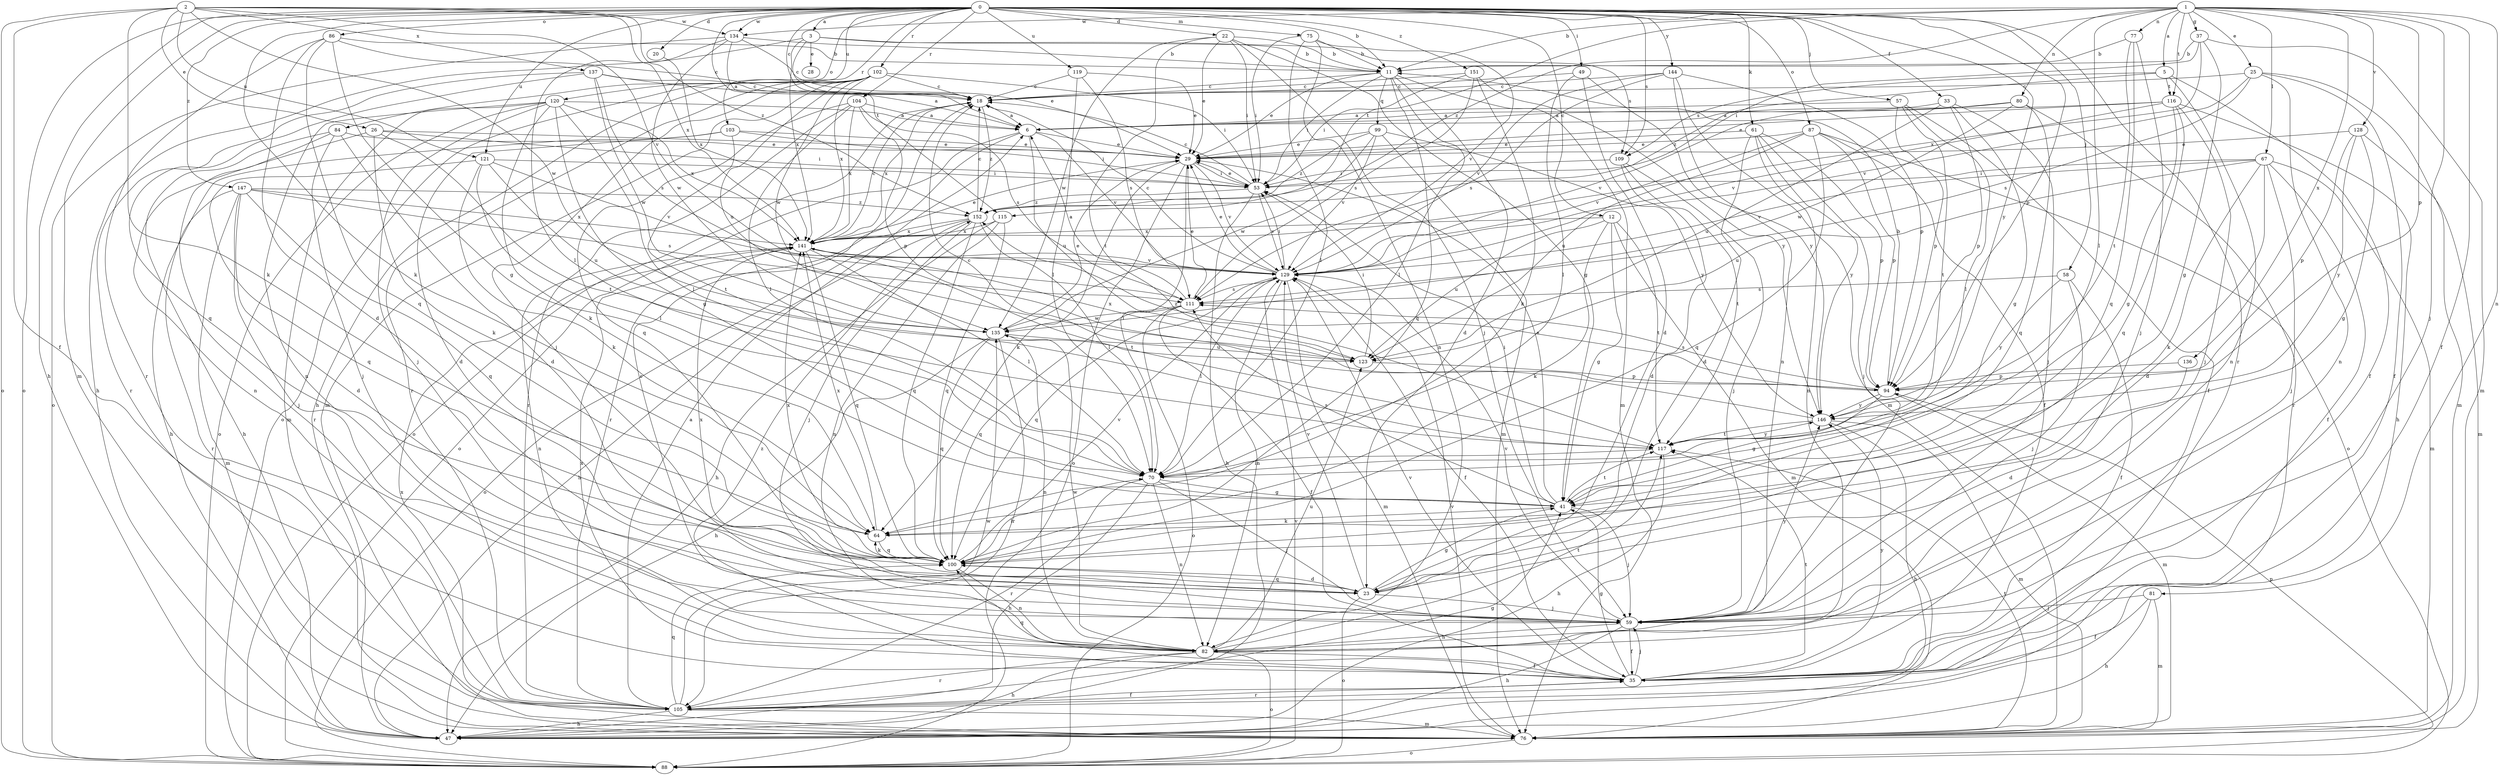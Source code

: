 strict digraph  {
0;
1;
2;
3;
5;
6;
11;
12;
18;
20;
22;
23;
25;
26;
28;
29;
33;
35;
37;
41;
47;
49;
53;
57;
58;
59;
61;
64;
67;
70;
75;
76;
77;
80;
81;
82;
84;
86;
87;
88;
94;
99;
100;
102;
103;
104;
105;
109;
111;
115;
116;
117;
119;
120;
121;
123;
128;
129;
134;
135;
136;
137;
141;
144;
146;
147;
151;
152;
0 -> 3  [label=a];
0 -> 11  [label=b];
0 -> 12  [label=c];
0 -> 18  [label=c];
0 -> 20  [label=d];
0 -> 22  [label=d];
0 -> 33  [label=f];
0 -> 47  [label=h];
0 -> 49  [label=i];
0 -> 57  [label=j];
0 -> 58  [label=j];
0 -> 61  [label=k];
0 -> 64  [label=k];
0 -> 75  [label=m];
0 -> 76  [label=m];
0 -> 84  [label=o];
0 -> 86  [label=o];
0 -> 87  [label=o];
0 -> 88  [label=o];
0 -> 94  [label=p];
0 -> 102  [label=r];
0 -> 103  [label=r];
0 -> 104  [label=r];
0 -> 105  [label=r];
0 -> 109  [label=s];
0 -> 115  [label=t];
0 -> 119  [label=u];
0 -> 120  [label=u];
0 -> 121  [label=u];
0 -> 134  [label=w];
0 -> 144  [label=y];
0 -> 146  [label=y];
0 -> 147  [label=z];
0 -> 151  [label=z];
1 -> 5  [label=a];
1 -> 11  [label=b];
1 -> 25  [label=e];
1 -> 35  [label=f];
1 -> 37  [label=g];
1 -> 59  [label=j];
1 -> 67  [label=l];
1 -> 70  [label=l];
1 -> 77  [label=n];
1 -> 80  [label=n];
1 -> 81  [label=n];
1 -> 94  [label=p];
1 -> 115  [label=t];
1 -> 116  [label=t];
1 -> 128  [label=v];
1 -> 134  [label=w];
1 -> 136  [label=x];
1 -> 152  [label=z];
2 -> 26  [label=e];
2 -> 35  [label=f];
2 -> 64  [label=k];
2 -> 88  [label=o];
2 -> 121  [label=u];
2 -> 129  [label=v];
2 -> 134  [label=w];
2 -> 135  [label=w];
2 -> 137  [label=x];
2 -> 141  [label=x];
2 -> 152  [label=z];
3 -> 11  [label=b];
3 -> 18  [label=c];
3 -> 28  [label=e];
3 -> 47  [label=h];
3 -> 109  [label=s];
3 -> 141  [label=x];
5 -> 35  [label=f];
5 -> 82  [label=n];
5 -> 109  [label=s];
5 -> 116  [label=t];
5 -> 152  [label=z];
6 -> 29  [label=e];
6 -> 88  [label=o];
6 -> 105  [label=r];
6 -> 123  [label=u];
6 -> 129  [label=v];
11 -> 18  [label=c];
11 -> 23  [label=d];
11 -> 29  [label=e];
11 -> 53  [label=i];
11 -> 70  [label=l];
11 -> 76  [label=m];
11 -> 99  [label=q];
11 -> 100  [label=q];
12 -> 41  [label=g];
12 -> 64  [label=k];
12 -> 76  [label=m];
12 -> 117  [label=t];
12 -> 123  [label=u];
12 -> 141  [label=x];
18 -> 6  [label=a];
18 -> 88  [label=o];
18 -> 141  [label=x];
18 -> 152  [label=z];
20 -> 141  [label=x];
22 -> 11  [label=b];
22 -> 29  [label=e];
22 -> 41  [label=g];
22 -> 53  [label=i];
22 -> 59  [label=j];
22 -> 117  [label=t];
22 -> 135  [label=w];
23 -> 41  [label=g];
23 -> 59  [label=j];
23 -> 88  [label=o];
23 -> 100  [label=q];
23 -> 129  [label=v];
23 -> 141  [label=x];
25 -> 18  [label=c];
25 -> 35  [label=f];
25 -> 76  [label=m];
25 -> 82  [label=n];
25 -> 111  [label=s];
25 -> 129  [label=v];
26 -> 29  [label=e];
26 -> 53  [label=i];
26 -> 64  [label=k];
26 -> 82  [label=n];
26 -> 117  [label=t];
29 -> 53  [label=i];
29 -> 64  [label=k];
29 -> 70  [label=l];
29 -> 88  [label=o];
29 -> 129  [label=v];
33 -> 6  [label=a];
33 -> 41  [label=g];
33 -> 59  [label=j];
33 -> 94  [label=p];
33 -> 123  [label=u];
35 -> 41  [label=g];
35 -> 59  [label=j];
35 -> 100  [label=q];
35 -> 105  [label=r];
35 -> 117  [label=t];
35 -> 129  [label=v];
35 -> 141  [label=x];
35 -> 146  [label=y];
35 -> 152  [label=z];
37 -> 11  [label=b];
37 -> 41  [label=g];
37 -> 53  [label=i];
37 -> 76  [label=m];
37 -> 141  [label=x];
41 -> 29  [label=e];
41 -> 53  [label=i];
41 -> 59  [label=j];
41 -> 64  [label=k];
41 -> 111  [label=s];
41 -> 117  [label=t];
49 -> 18  [label=c];
49 -> 23  [label=d];
49 -> 70  [label=l];
49 -> 146  [label=y];
53 -> 18  [label=c];
53 -> 29  [label=e];
53 -> 47  [label=h];
53 -> 129  [label=v];
53 -> 152  [label=z];
57 -> 6  [label=a];
57 -> 35  [label=f];
57 -> 70  [label=l];
57 -> 94  [label=p];
57 -> 117  [label=t];
58 -> 35  [label=f];
58 -> 59  [label=j];
58 -> 111  [label=s];
58 -> 146  [label=y];
59 -> 35  [label=f];
59 -> 47  [label=h];
59 -> 82  [label=n];
59 -> 129  [label=v];
59 -> 146  [label=y];
61 -> 23  [label=d];
61 -> 29  [label=e];
61 -> 59  [label=j];
61 -> 82  [label=n];
61 -> 94  [label=p];
61 -> 146  [label=y];
64 -> 100  [label=q];
64 -> 141  [label=x];
67 -> 23  [label=d];
67 -> 35  [label=f];
67 -> 53  [label=i];
67 -> 59  [label=j];
67 -> 64  [label=k];
67 -> 76  [label=m];
67 -> 123  [label=u];
67 -> 129  [label=v];
70 -> 41  [label=g];
70 -> 47  [label=h];
70 -> 59  [label=j];
70 -> 82  [label=n];
70 -> 105  [label=r];
75 -> 11  [label=b];
75 -> 53  [label=i];
75 -> 70  [label=l];
75 -> 82  [label=n];
75 -> 129  [label=v];
76 -> 88  [label=o];
76 -> 117  [label=t];
76 -> 129  [label=v];
76 -> 141  [label=x];
77 -> 11  [label=b];
77 -> 59  [label=j];
77 -> 100  [label=q];
77 -> 117  [label=t];
80 -> 6  [label=a];
80 -> 100  [label=q];
80 -> 105  [label=r];
80 -> 129  [label=v];
80 -> 135  [label=w];
81 -> 35  [label=f];
81 -> 47  [label=h];
81 -> 59  [label=j];
81 -> 76  [label=m];
82 -> 18  [label=c];
82 -> 35  [label=f];
82 -> 47  [label=h];
82 -> 88  [label=o];
82 -> 105  [label=r];
82 -> 117  [label=t];
82 -> 123  [label=u];
82 -> 135  [label=w];
84 -> 23  [label=d];
84 -> 29  [label=e];
84 -> 47  [label=h];
84 -> 59  [label=j];
84 -> 105  [label=r];
86 -> 11  [label=b];
86 -> 18  [label=c];
86 -> 23  [label=d];
86 -> 41  [label=g];
86 -> 100  [label=q];
86 -> 105  [label=r];
87 -> 29  [label=e];
87 -> 35  [label=f];
87 -> 88  [label=o];
87 -> 94  [label=p];
87 -> 100  [label=q];
87 -> 123  [label=u];
87 -> 129  [label=v];
88 -> 94  [label=p];
88 -> 129  [label=v];
94 -> 11  [label=b];
94 -> 41  [label=g];
94 -> 76  [label=m];
94 -> 111  [label=s];
94 -> 146  [label=y];
94 -> 152  [label=z];
99 -> 29  [label=e];
99 -> 76  [label=m];
99 -> 129  [label=v];
99 -> 135  [label=w];
99 -> 146  [label=y];
99 -> 152  [label=z];
100 -> 23  [label=d];
100 -> 64  [label=k];
100 -> 70  [label=l];
100 -> 82  [label=n];
100 -> 129  [label=v];
100 -> 141  [label=x];
102 -> 18  [label=c];
102 -> 47  [label=h];
102 -> 53  [label=i];
102 -> 59  [label=j];
102 -> 76  [label=m];
102 -> 88  [label=o];
102 -> 105  [label=r];
102 -> 123  [label=u];
102 -> 135  [label=w];
102 -> 141  [label=x];
103 -> 23  [label=d];
103 -> 29  [label=e];
103 -> 47  [label=h];
103 -> 53  [label=i];
103 -> 117  [label=t];
104 -> 6  [label=a];
104 -> 70  [label=l];
104 -> 94  [label=p];
104 -> 100  [label=q];
104 -> 105  [label=r];
104 -> 111  [label=s];
104 -> 141  [label=x];
105 -> 6  [label=a];
105 -> 35  [label=f];
105 -> 41  [label=g];
105 -> 47  [label=h];
105 -> 76  [label=m];
105 -> 100  [label=q];
105 -> 135  [label=w];
109 -> 23  [label=d];
109 -> 53  [label=i];
109 -> 59  [label=j];
109 -> 117  [label=t];
111 -> 6  [label=a];
111 -> 29  [label=e];
111 -> 35  [label=f];
111 -> 88  [label=o];
111 -> 100  [label=q];
111 -> 135  [label=w];
115 -> 47  [label=h];
115 -> 82  [label=n];
115 -> 100  [label=q];
115 -> 141  [label=x];
116 -> 6  [label=a];
116 -> 29  [label=e];
116 -> 41  [label=g];
116 -> 47  [label=h];
116 -> 59  [label=j];
116 -> 100  [label=q];
116 -> 129  [label=v];
117 -> 47  [label=h];
117 -> 70  [label=l];
117 -> 146  [label=y];
119 -> 18  [label=c];
119 -> 29  [label=e];
119 -> 70  [label=l];
119 -> 111  [label=s];
120 -> 6  [label=a];
120 -> 41  [label=g];
120 -> 59  [label=j];
120 -> 64  [label=k];
120 -> 70  [label=l];
120 -> 76  [label=m];
120 -> 82  [label=n];
120 -> 88  [label=o];
120 -> 141  [label=x];
121 -> 53  [label=i];
121 -> 64  [label=k];
121 -> 70  [label=l];
121 -> 100  [label=q];
121 -> 123  [label=u];
121 -> 129  [label=v];
123 -> 53  [label=i];
123 -> 94  [label=p];
123 -> 141  [label=x];
128 -> 29  [label=e];
128 -> 41  [label=g];
128 -> 76  [label=m];
128 -> 94  [label=p];
128 -> 146  [label=y];
129 -> 18  [label=c];
129 -> 29  [label=e];
129 -> 35  [label=f];
129 -> 53  [label=i];
129 -> 70  [label=l];
129 -> 76  [label=m];
129 -> 82  [label=n];
129 -> 100  [label=q];
129 -> 111  [label=s];
134 -> 6  [label=a];
134 -> 11  [label=b];
134 -> 29  [label=e];
134 -> 70  [label=l];
134 -> 88  [label=o];
134 -> 135  [label=w];
135 -> 29  [label=e];
135 -> 47  [label=h];
135 -> 82  [label=n];
135 -> 100  [label=q];
135 -> 105  [label=r];
135 -> 123  [label=u];
136 -> 23  [label=d];
136 -> 94  [label=p];
137 -> 6  [label=a];
137 -> 18  [label=c];
137 -> 100  [label=q];
137 -> 105  [label=r];
137 -> 111  [label=s];
137 -> 135  [label=w];
141 -> 18  [label=c];
141 -> 29  [label=e];
141 -> 70  [label=l];
141 -> 82  [label=n];
141 -> 100  [label=q];
141 -> 117  [label=t];
141 -> 129  [label=v];
144 -> 18  [label=c];
144 -> 76  [label=m];
144 -> 82  [label=n];
144 -> 94  [label=p];
144 -> 111  [label=s];
144 -> 129  [label=v];
146 -> 18  [label=c];
146 -> 47  [label=h];
146 -> 76  [label=m];
146 -> 117  [label=t];
147 -> 23  [label=d];
147 -> 59  [label=j];
147 -> 76  [label=m];
147 -> 100  [label=q];
147 -> 105  [label=r];
147 -> 111  [label=s];
147 -> 141  [label=x];
147 -> 152  [label=z];
151 -> 18  [label=c];
151 -> 53  [label=i];
151 -> 64  [label=k];
151 -> 111  [label=s];
151 -> 146  [label=y];
152 -> 18  [label=c];
152 -> 47  [label=h];
152 -> 59  [label=j];
152 -> 70  [label=l];
152 -> 88  [label=o];
152 -> 100  [label=q];
152 -> 141  [label=x];
}
